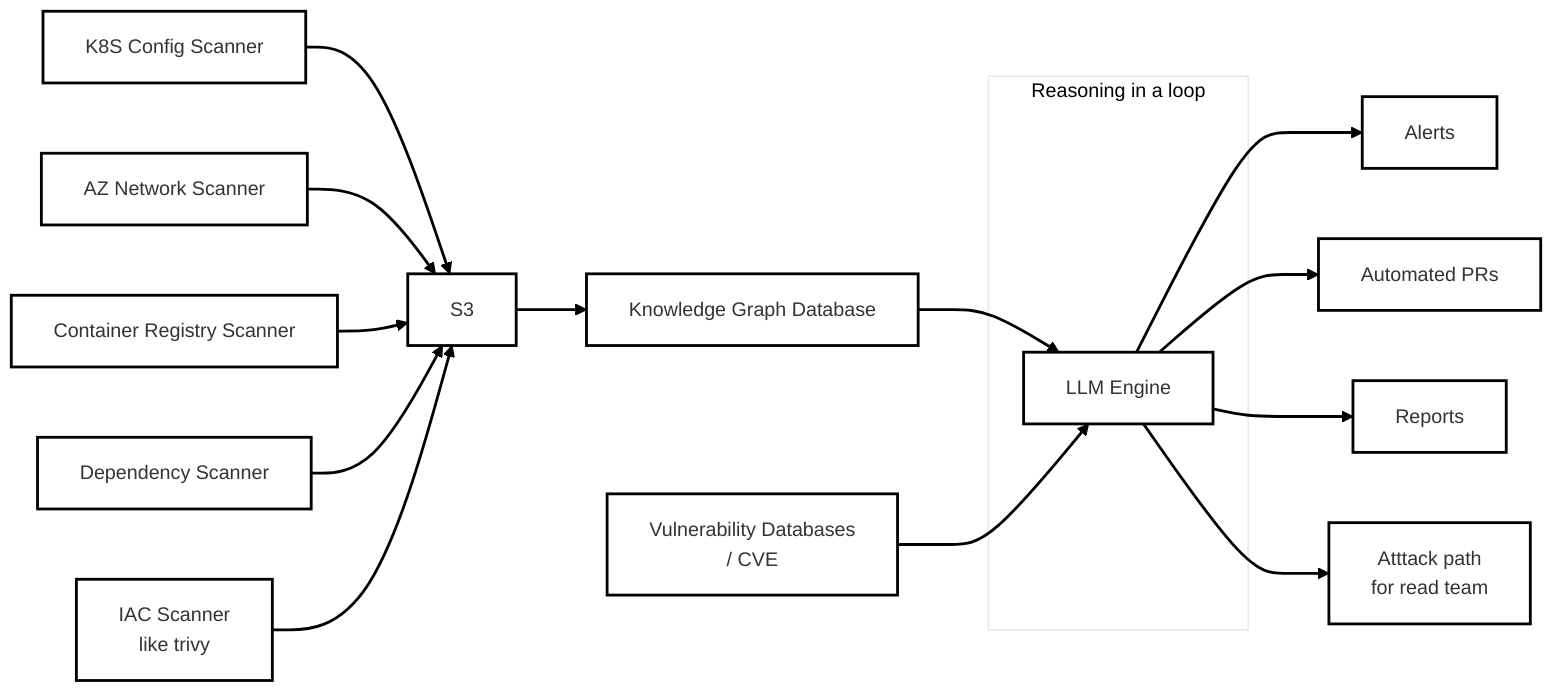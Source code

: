 ---
config:
  theme: neo
---
flowchart LR
    A3["K8S Config Scanner"] --> C1["S3"]
    A4["AZ Network Scanner"] --> C1
    A5["Container Registry Scanner"] --> C1
    A6["Dependency Scanner"] --> C1
    A7["IAC Scanner"<br> like trivy] --> C1
    C1 --> D1["Knowledge Graph Database"]

    D1 --> E1[LLM Engine]
    subgraph Reasoning in a loop
    E1
    end
    D2[Vulnerability Databases<br>/ CVE ] --> E1

    E1 --> F1[Alerts]
    E1 --> F2[Automated PRs]
    E1 --> F3[Reports]
    E1 --> F4[Atttack path <br>for read team]
